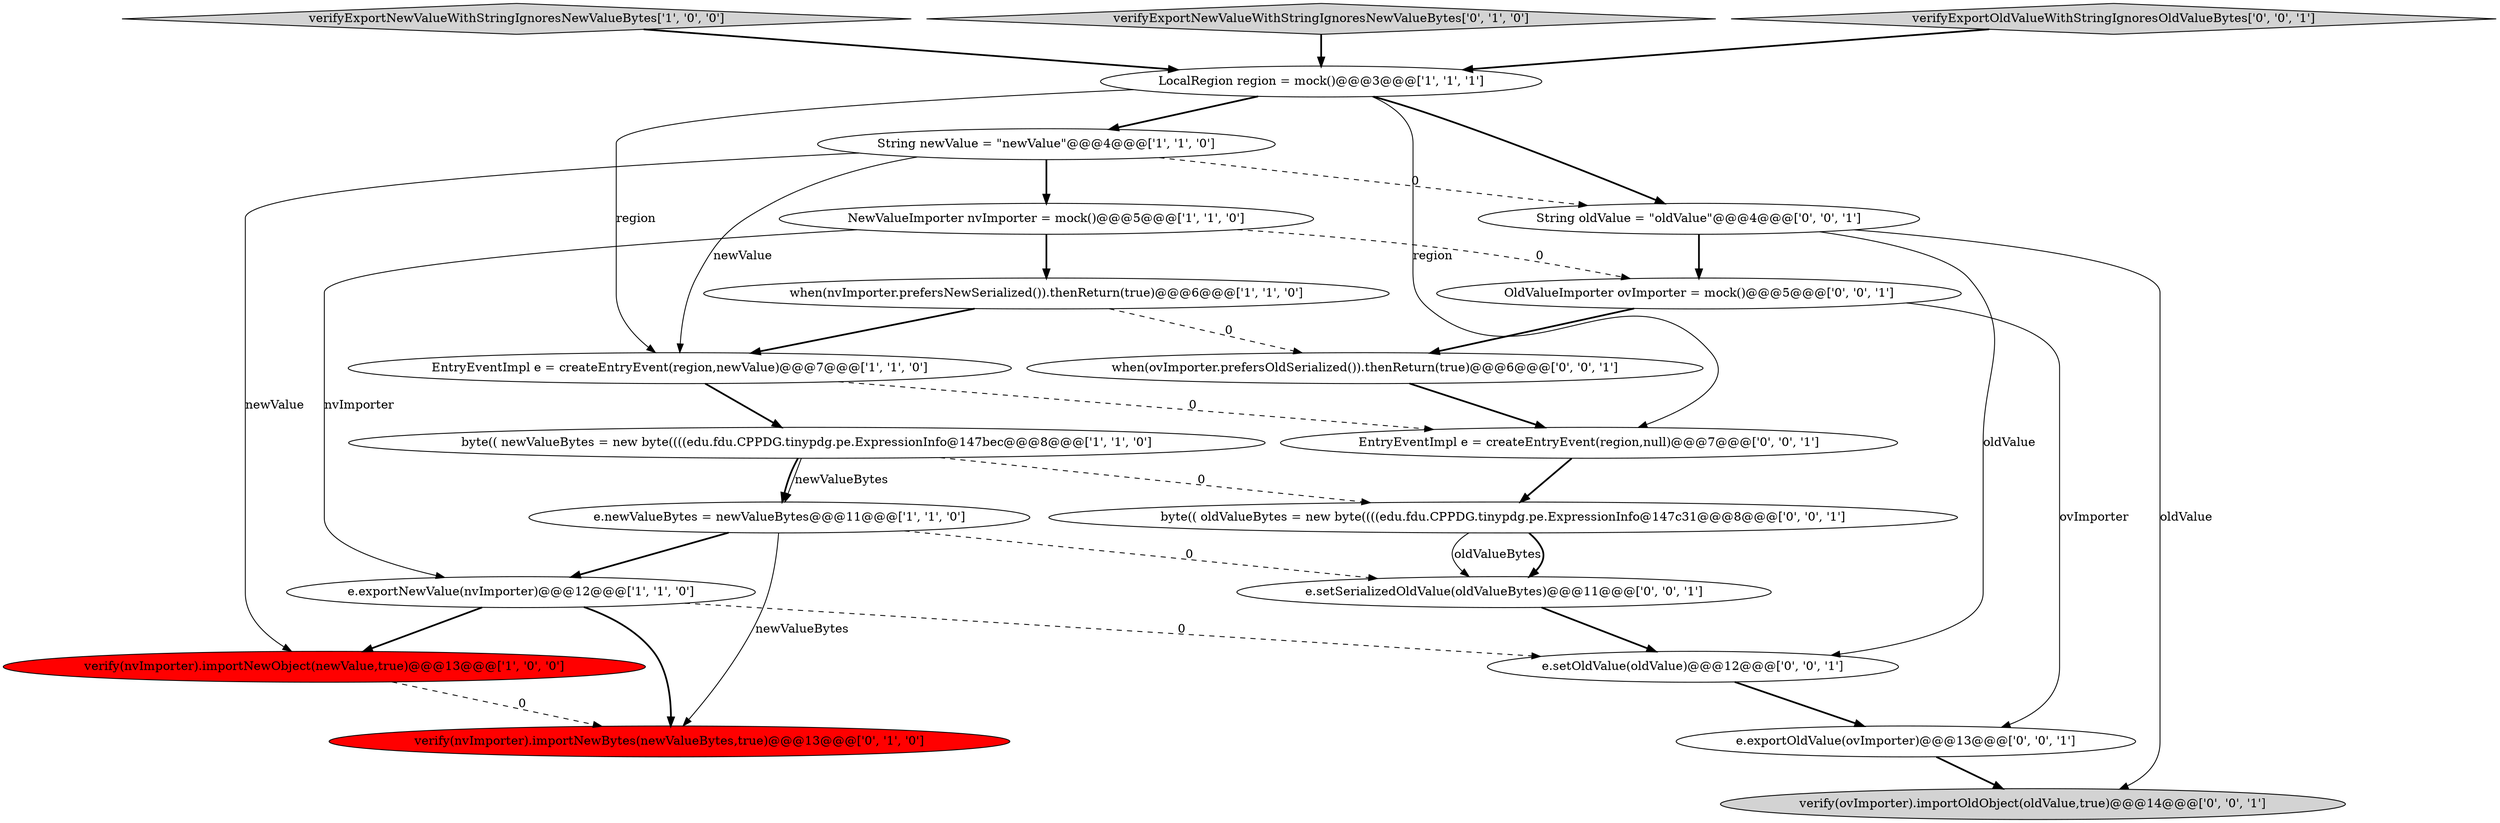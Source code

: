 digraph {
13 [style = filled, label = "e.setOldValue(oldValue)@@@12@@@['0', '0', '1']", fillcolor = white, shape = ellipse image = "AAA0AAABBB3BBB"];
6 [style = filled, label = "verifyExportNewValueWithStringIgnoresNewValueBytes['1', '0', '0']", fillcolor = lightgray, shape = diamond image = "AAA0AAABBB1BBB"];
3 [style = filled, label = "String newValue = \"newValue\"@@@4@@@['1', '1', '0']", fillcolor = white, shape = ellipse image = "AAA0AAABBB1BBB"];
10 [style = filled, label = "verify(nvImporter).importNewBytes(newValueBytes,true)@@@13@@@['0', '1', '0']", fillcolor = red, shape = ellipse image = "AAA1AAABBB2BBB"];
1 [style = filled, label = "e.exportNewValue(nvImporter)@@@12@@@['1', '1', '0']", fillcolor = white, shape = ellipse image = "AAA0AAABBB1BBB"];
11 [style = filled, label = "verifyExportNewValueWithStringIgnoresNewValueBytes['0', '1', '0']", fillcolor = lightgray, shape = diamond image = "AAA0AAABBB2BBB"];
2 [style = filled, label = "LocalRegion region = mock()@@@3@@@['1', '1', '1']", fillcolor = white, shape = ellipse image = "AAA0AAABBB1BBB"];
20 [style = filled, label = "String oldValue = \"oldValue\"@@@4@@@['0', '0', '1']", fillcolor = white, shape = ellipse image = "AAA0AAABBB3BBB"];
19 [style = filled, label = "EntryEventImpl e = createEntryEvent(region,null)@@@7@@@['0', '0', '1']", fillcolor = white, shape = ellipse image = "AAA0AAABBB3BBB"];
5 [style = filled, label = "e.newValueBytes = newValueBytes@@@11@@@['1', '1', '0']", fillcolor = white, shape = ellipse image = "AAA0AAABBB1BBB"];
7 [style = filled, label = "EntryEventImpl e = createEntryEvent(region,newValue)@@@7@@@['1', '1', '0']", fillcolor = white, shape = ellipse image = "AAA0AAABBB1BBB"];
0 [style = filled, label = "when(nvImporter.prefersNewSerialized()).thenReturn(true)@@@6@@@['1', '1', '0']", fillcolor = white, shape = ellipse image = "AAA0AAABBB1BBB"];
16 [style = filled, label = "e.setSerializedOldValue(oldValueBytes)@@@11@@@['0', '0', '1']", fillcolor = white, shape = ellipse image = "AAA0AAABBB3BBB"];
9 [style = filled, label = "byte(( newValueBytes = new byte((((edu.fdu.CPPDG.tinypdg.pe.ExpressionInfo@147bec@@@8@@@['1', '1', '0']", fillcolor = white, shape = ellipse image = "AAA0AAABBB1BBB"];
8 [style = filled, label = "verify(nvImporter).importNewObject(newValue,true)@@@13@@@['1', '0', '0']", fillcolor = red, shape = ellipse image = "AAA1AAABBB1BBB"];
4 [style = filled, label = "NewValueImporter nvImporter = mock()@@@5@@@['1', '1', '0']", fillcolor = white, shape = ellipse image = "AAA0AAABBB1BBB"];
17 [style = filled, label = "verify(ovImporter).importOldObject(oldValue,true)@@@14@@@['0', '0', '1']", fillcolor = lightgray, shape = ellipse image = "AAA0AAABBB3BBB"];
14 [style = filled, label = "verifyExportOldValueWithStringIgnoresOldValueBytes['0', '0', '1']", fillcolor = lightgray, shape = diamond image = "AAA0AAABBB3BBB"];
12 [style = filled, label = "OldValueImporter ovImporter = mock()@@@5@@@['0', '0', '1']", fillcolor = white, shape = ellipse image = "AAA0AAABBB3BBB"];
21 [style = filled, label = "e.exportOldValue(ovImporter)@@@13@@@['0', '0', '1']", fillcolor = white, shape = ellipse image = "AAA0AAABBB3BBB"];
18 [style = filled, label = "byte(( oldValueBytes = new byte((((edu.fdu.CPPDG.tinypdg.pe.ExpressionInfo@147c31@@@8@@@['0', '0', '1']", fillcolor = white, shape = ellipse image = "AAA0AAABBB3BBB"];
15 [style = filled, label = "when(ovImporter.prefersOldSerialized()).thenReturn(true)@@@6@@@['0', '0', '1']", fillcolor = white, shape = ellipse image = "AAA0AAABBB3BBB"];
5->10 [style = solid, label="newValueBytes"];
16->13 [style = bold, label=""];
2->20 [style = bold, label=""];
19->18 [style = bold, label=""];
1->8 [style = bold, label=""];
8->10 [style = dashed, label="0"];
9->18 [style = dashed, label="0"];
2->3 [style = bold, label=""];
2->7 [style = solid, label="region"];
12->15 [style = bold, label=""];
0->15 [style = dashed, label="0"];
18->16 [style = solid, label="oldValueBytes"];
15->19 [style = bold, label=""];
12->21 [style = solid, label="ovImporter"];
3->4 [style = bold, label=""];
11->2 [style = bold, label=""];
9->5 [style = solid, label="newValueBytes"];
4->0 [style = bold, label=""];
4->12 [style = dashed, label="0"];
0->7 [style = bold, label=""];
6->2 [style = bold, label=""];
1->13 [style = dashed, label="0"];
5->16 [style = dashed, label="0"];
7->9 [style = bold, label=""];
4->1 [style = solid, label="nvImporter"];
5->1 [style = bold, label=""];
7->19 [style = dashed, label="0"];
3->20 [style = dashed, label="0"];
20->12 [style = bold, label=""];
9->5 [style = bold, label=""];
20->17 [style = solid, label="oldValue"];
14->2 [style = bold, label=""];
20->13 [style = solid, label="oldValue"];
13->21 [style = bold, label=""];
1->10 [style = bold, label=""];
21->17 [style = bold, label=""];
2->19 [style = solid, label="region"];
3->7 [style = solid, label="newValue"];
3->8 [style = solid, label="newValue"];
18->16 [style = bold, label=""];
}
